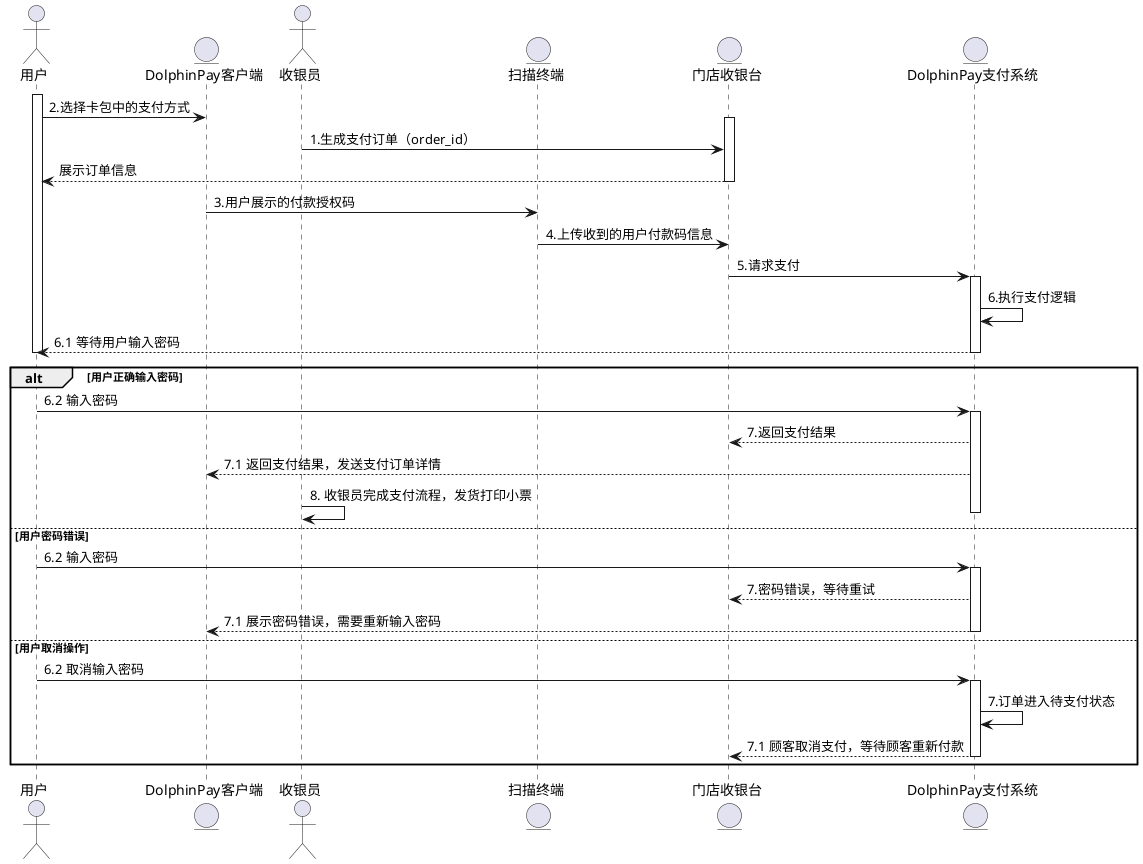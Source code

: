 @startuml
actor       用户          as USER
entity      DolphinPay客户端    as APP
actor       收银员         as CASHIER
entity      扫描终端       as SCAN
entity      门店收银台       as CHECKOUT
entity      DolphinPay支付系统       as PAY

activate USER
USER -> APP : 2.选择卡包中的支付方式
activate CHECKOUT
CASHIER -> CHECKOUT:1.生成支付订单（order_id）
CHECKOUT --> USER: 展示订单信息
deactivate CHECKOUT
APP -> SCAN: 3.用户展示的付款授权码
SCAN -> CHECKOUT: 4.上传收到的用户付款码信息
CHECKOUT -> PAY: 5.请求支付
activate PAY
PAY->PAY: 6.执行支付逻辑
PAY --> USER: 6.1 等待用户输入密码
deactivate PAY
deactivate USER
alt 用户正确输入密码
    USER -> PAY: 6.2 输入密码
    activate PAY
    PAY --> CHECKOUT: 7.返回支付结果
    PAY --> APP: 7.1 返回支付结果，发送支付订单详情
    CASHIER ->CASHIER: 8. 收银员完成支付流程，发货打印小票
    deactivate PAY
else 用户密码错误
    USER -> PAY: 6.2 输入密码
    activate PAY
    PAY --> CHECKOUT: 7.密码错误，等待重试
    PAY --> APP: 7.1 展示密码错误，需要重新输入密码
    deactivate PAY
else 用户取消操作
    USER -> PAY: 6.2 取消输入密码
    activate PAY
    PAY -> PAY: 7.订单进入待支付状态
    PAY --> CHECKOUT: 7.1 顾客取消支付，等待顾客重新付款
    deactivate PAY
end
@enduml